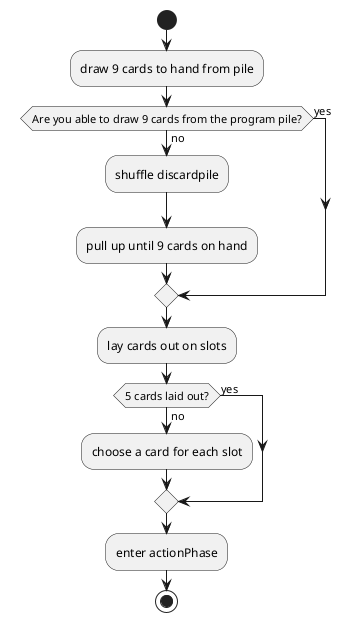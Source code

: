 @startuml
'https://plantuml.com/activity-diagram-beta

start
:draw 9 cards to hand from pile;
if (Are you able to draw 9 cards from the program pile?) then (yes)
else (no)
:shuffle discardpile;
:pull up until 9 cards on hand;
endif
:lay cards out on slots;
  if (5 cards laid out?) then (no)
    :choose a card for each slot;
  else(yes)
  endif
  :enter actionPhase;
stop

@enduml
